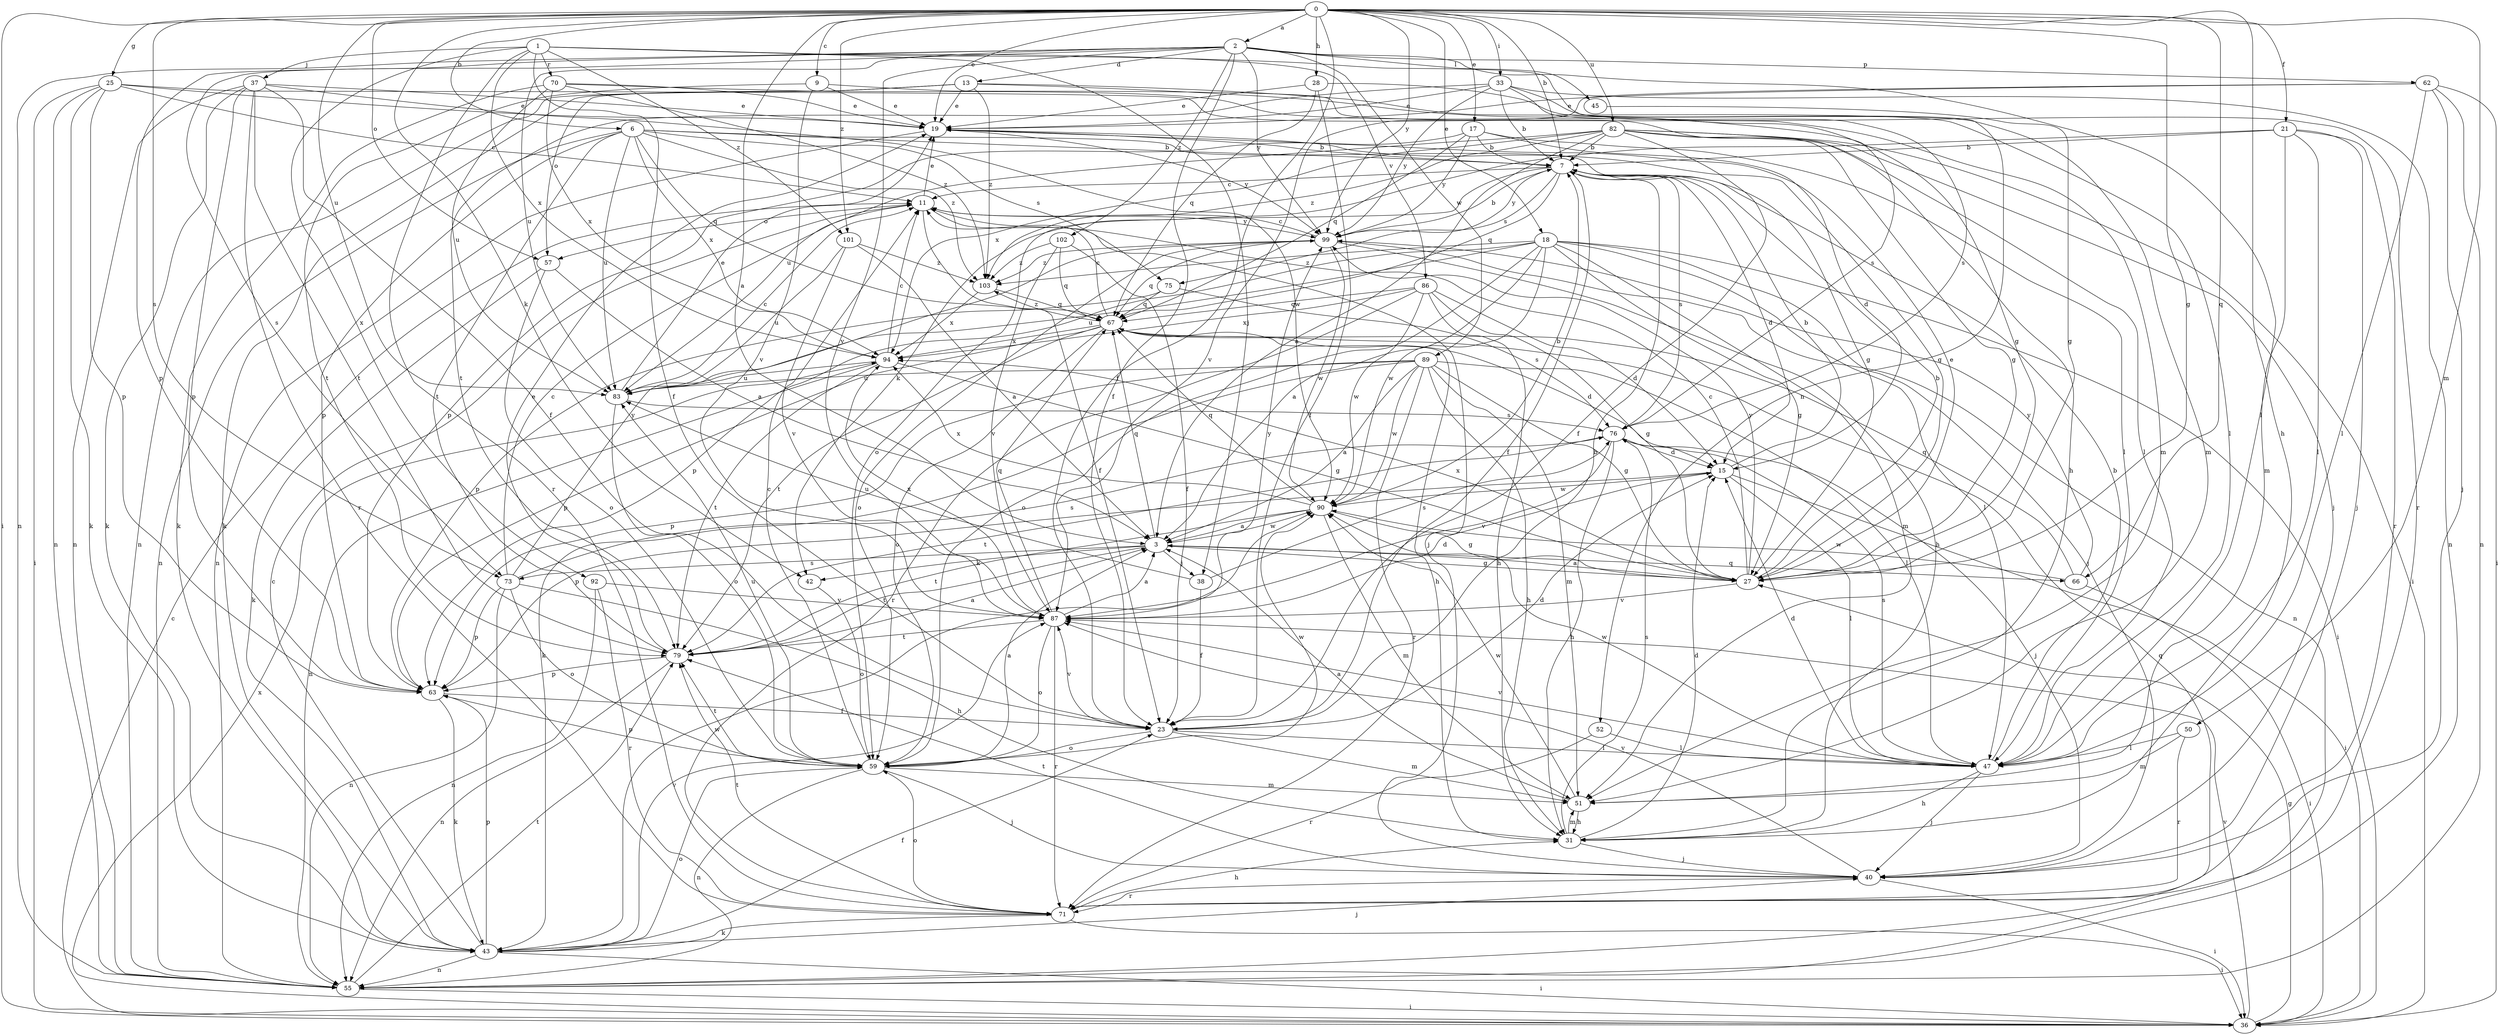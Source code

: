 strict digraph  {
0;
1;
2;
3;
6;
7;
9;
11;
13;
15;
17;
18;
19;
21;
23;
25;
27;
28;
31;
33;
36;
37;
38;
40;
42;
43;
45;
47;
50;
51;
52;
55;
57;
59;
62;
63;
66;
67;
70;
71;
73;
75;
76;
79;
82;
83;
86;
87;
89;
90;
92;
94;
99;
101;
102;
103;
0 -> 2  [label=a];
0 -> 3  [label=a];
0 -> 6  [label=b];
0 -> 7  [label=b];
0 -> 9  [label=c];
0 -> 17  [label=e];
0 -> 18  [label=e];
0 -> 19  [label=e];
0 -> 21  [label=f];
0 -> 23  [label=f];
0 -> 25  [label=g];
0 -> 27  [label=g];
0 -> 28  [label=h];
0 -> 31  [label=h];
0 -> 33  [label=i];
0 -> 36  [label=i];
0 -> 42  [label=k];
0 -> 50  [label=m];
0 -> 57  [label=o];
0 -> 66  [label=q];
0 -> 73  [label=s];
0 -> 82  [label=u];
0 -> 83  [label=u];
0 -> 99  [label=y];
0 -> 101  [label=z];
1 -> 23  [label=f];
1 -> 37  [label=j];
1 -> 38  [label=j];
1 -> 52  [label=n];
1 -> 70  [label=r];
1 -> 71  [label=r];
1 -> 86  [label=v];
1 -> 92  [label=x];
1 -> 94  [label=x];
1 -> 101  [label=z];
2 -> 13  [label=d];
2 -> 23  [label=f];
2 -> 45  [label=l];
2 -> 47  [label=l];
2 -> 55  [label=n];
2 -> 62  [label=p];
2 -> 63  [label=p];
2 -> 73  [label=s];
2 -> 83  [label=u];
2 -> 87  [label=v];
2 -> 89  [label=w];
2 -> 99  [label=y];
2 -> 102  [label=z];
3 -> 27  [label=g];
3 -> 38  [label=j];
3 -> 42  [label=k];
3 -> 66  [label=q];
3 -> 67  [label=q];
3 -> 73  [label=s];
3 -> 79  [label=t];
3 -> 90  [label=w];
6 -> 7  [label=b];
6 -> 27  [label=g];
6 -> 55  [label=n];
6 -> 63  [label=p];
6 -> 67  [label=q];
6 -> 75  [label=s];
6 -> 79  [label=t];
6 -> 83  [label=u];
6 -> 94  [label=x];
6 -> 103  [label=z];
7 -> 11  [label=c];
7 -> 15  [label=d];
7 -> 23  [label=f];
7 -> 42  [label=k];
7 -> 67  [label=q];
7 -> 75  [label=s];
7 -> 76  [label=s];
7 -> 99  [label=y];
9 -> 19  [label=e];
9 -> 51  [label=m];
9 -> 79  [label=t];
9 -> 87  [label=v];
11 -> 19  [label=e];
11 -> 23  [label=f];
11 -> 40  [label=j];
11 -> 57  [label=o];
11 -> 99  [label=y];
13 -> 19  [label=e];
13 -> 43  [label=k];
13 -> 47  [label=l];
13 -> 55  [label=n];
13 -> 57  [label=o];
13 -> 76  [label=s];
13 -> 103  [label=z];
15 -> 7  [label=b];
15 -> 36  [label=i];
15 -> 47  [label=l];
15 -> 63  [label=p];
15 -> 90  [label=w];
17 -> 7  [label=b];
17 -> 15  [label=d];
17 -> 47  [label=l];
17 -> 63  [label=p];
17 -> 67  [label=q];
17 -> 99  [label=y];
18 -> 3  [label=a];
18 -> 27  [label=g];
18 -> 36  [label=i];
18 -> 40  [label=j];
18 -> 47  [label=l];
18 -> 51  [label=m];
18 -> 59  [label=o];
18 -> 63  [label=p];
18 -> 83  [label=u];
18 -> 90  [label=w];
18 -> 103  [label=z];
19 -> 7  [label=b];
19 -> 27  [label=g];
19 -> 55  [label=n];
19 -> 99  [label=y];
21 -> 7  [label=b];
21 -> 40  [label=j];
21 -> 47  [label=l];
21 -> 51  [label=m];
21 -> 59  [label=o];
21 -> 71  [label=r];
23 -> 7  [label=b];
23 -> 15  [label=d];
23 -> 47  [label=l];
23 -> 51  [label=m];
23 -> 59  [label=o];
23 -> 87  [label=v];
25 -> 11  [label=c];
25 -> 19  [label=e];
25 -> 31  [label=h];
25 -> 36  [label=i];
25 -> 43  [label=k];
25 -> 55  [label=n];
25 -> 63  [label=p];
27 -> 3  [label=a];
27 -> 7  [label=b];
27 -> 11  [label=c];
27 -> 19  [label=e];
27 -> 87  [label=v];
27 -> 94  [label=x];
27 -> 99  [label=y];
28 -> 19  [label=e];
28 -> 23  [label=f];
28 -> 51  [label=m];
28 -> 67  [label=q];
31 -> 15  [label=d];
31 -> 40  [label=j];
31 -> 51  [label=m];
31 -> 76  [label=s];
33 -> 7  [label=b];
33 -> 19  [label=e];
33 -> 55  [label=n];
33 -> 71  [label=r];
33 -> 76  [label=s];
33 -> 79  [label=t];
33 -> 99  [label=y];
36 -> 11  [label=c];
36 -> 27  [label=g];
36 -> 87  [label=v];
36 -> 94  [label=x];
37 -> 19  [label=e];
37 -> 23  [label=f];
37 -> 43  [label=k];
37 -> 55  [label=n];
37 -> 63  [label=p];
37 -> 71  [label=r];
37 -> 79  [label=t];
37 -> 90  [label=w];
38 -> 23  [label=f];
38 -> 76  [label=s];
38 -> 83  [label=u];
40 -> 36  [label=i];
40 -> 71  [label=r];
40 -> 79  [label=t];
40 -> 87  [label=v];
42 -> 59  [label=o];
43 -> 11  [label=c];
43 -> 23  [label=f];
43 -> 36  [label=i];
43 -> 40  [label=j];
43 -> 55  [label=n];
43 -> 59  [label=o];
43 -> 63  [label=p];
43 -> 87  [label=v];
43 -> 90  [label=w];
45 -> 27  [label=g];
47 -> 7  [label=b];
47 -> 15  [label=d];
47 -> 31  [label=h];
47 -> 40  [label=j];
47 -> 76  [label=s];
47 -> 87  [label=v];
47 -> 90  [label=w];
50 -> 47  [label=l];
50 -> 51  [label=m];
50 -> 71  [label=r];
51 -> 3  [label=a];
51 -> 31  [label=h];
51 -> 90  [label=w];
52 -> 47  [label=l];
52 -> 71  [label=r];
55 -> 36  [label=i];
55 -> 67  [label=q];
55 -> 79  [label=t];
57 -> 3  [label=a];
57 -> 43  [label=k];
57 -> 59  [label=o];
59 -> 3  [label=a];
59 -> 11  [label=c];
59 -> 40  [label=j];
59 -> 51  [label=m];
59 -> 55  [label=n];
59 -> 63  [label=p];
59 -> 79  [label=t];
59 -> 83  [label=u];
59 -> 90  [label=w];
62 -> 19  [label=e];
62 -> 36  [label=i];
62 -> 40  [label=j];
62 -> 47  [label=l];
62 -> 55  [label=n];
62 -> 87  [label=v];
63 -> 23  [label=f];
63 -> 43  [label=k];
66 -> 36  [label=i];
66 -> 67  [label=q];
66 -> 90  [label=w];
66 -> 99  [label=y];
67 -> 11  [label=c];
67 -> 15  [label=d];
67 -> 31  [label=h];
67 -> 59  [label=o];
67 -> 63  [label=p];
67 -> 79  [label=t];
67 -> 94  [label=x];
67 -> 103  [label=z];
70 -> 19  [label=e];
70 -> 27  [label=g];
70 -> 43  [label=k];
70 -> 83  [label=u];
70 -> 94  [label=x];
70 -> 103  [label=z];
71 -> 31  [label=h];
71 -> 36  [label=i];
71 -> 43  [label=k];
71 -> 59  [label=o];
71 -> 79  [label=t];
73 -> 11  [label=c];
73 -> 31  [label=h];
73 -> 55  [label=n];
73 -> 59  [label=o];
73 -> 63  [label=p];
73 -> 76  [label=s];
73 -> 99  [label=y];
75 -> 63  [label=p];
75 -> 67  [label=q];
75 -> 76  [label=s];
76 -> 15  [label=d];
76 -> 31  [label=h];
76 -> 40  [label=j];
76 -> 79  [label=t];
76 -> 87  [label=v];
79 -> 3  [label=a];
79 -> 19  [label=e];
79 -> 55  [label=n];
79 -> 63  [label=p];
82 -> 3  [label=a];
82 -> 7  [label=b];
82 -> 23  [label=f];
82 -> 27  [label=g];
82 -> 36  [label=i];
82 -> 40  [label=j];
82 -> 47  [label=l];
82 -> 83  [label=u];
82 -> 94  [label=x];
82 -> 103  [label=z];
83 -> 11  [label=c];
83 -> 19  [label=e];
83 -> 59  [label=o];
83 -> 76  [label=s];
86 -> 15  [label=d];
86 -> 27  [label=g];
86 -> 31  [label=h];
86 -> 67  [label=q];
86 -> 71  [label=r];
86 -> 90  [label=w];
86 -> 94  [label=x];
87 -> 3  [label=a];
87 -> 15  [label=d];
87 -> 59  [label=o];
87 -> 67  [label=q];
87 -> 71  [label=r];
87 -> 79  [label=t];
87 -> 94  [label=x];
87 -> 99  [label=y];
89 -> 3  [label=a];
89 -> 27  [label=g];
89 -> 31  [label=h];
89 -> 43  [label=k];
89 -> 47  [label=l];
89 -> 51  [label=m];
89 -> 63  [label=p];
89 -> 71  [label=r];
89 -> 83  [label=u];
89 -> 90  [label=w];
90 -> 3  [label=a];
90 -> 7  [label=b];
90 -> 27  [label=g];
90 -> 51  [label=m];
90 -> 67  [label=q];
90 -> 79  [label=t];
90 -> 94  [label=x];
92 -> 55  [label=n];
92 -> 71  [label=r];
92 -> 87  [label=v];
94 -> 11  [label=c];
94 -> 27  [label=g];
94 -> 55  [label=n];
94 -> 79  [label=t];
94 -> 83  [label=u];
99 -> 7  [label=b];
99 -> 11  [label=c];
99 -> 31  [label=h];
99 -> 55  [label=n];
99 -> 59  [label=o];
99 -> 67  [label=q];
99 -> 90  [label=w];
99 -> 103  [label=z];
101 -> 3  [label=a];
101 -> 83  [label=u];
101 -> 87  [label=v];
101 -> 103  [label=z];
102 -> 23  [label=f];
102 -> 67  [label=q];
102 -> 87  [label=v];
102 -> 103  [label=z];
103 -> 67  [label=q];
103 -> 94  [label=x];
}
